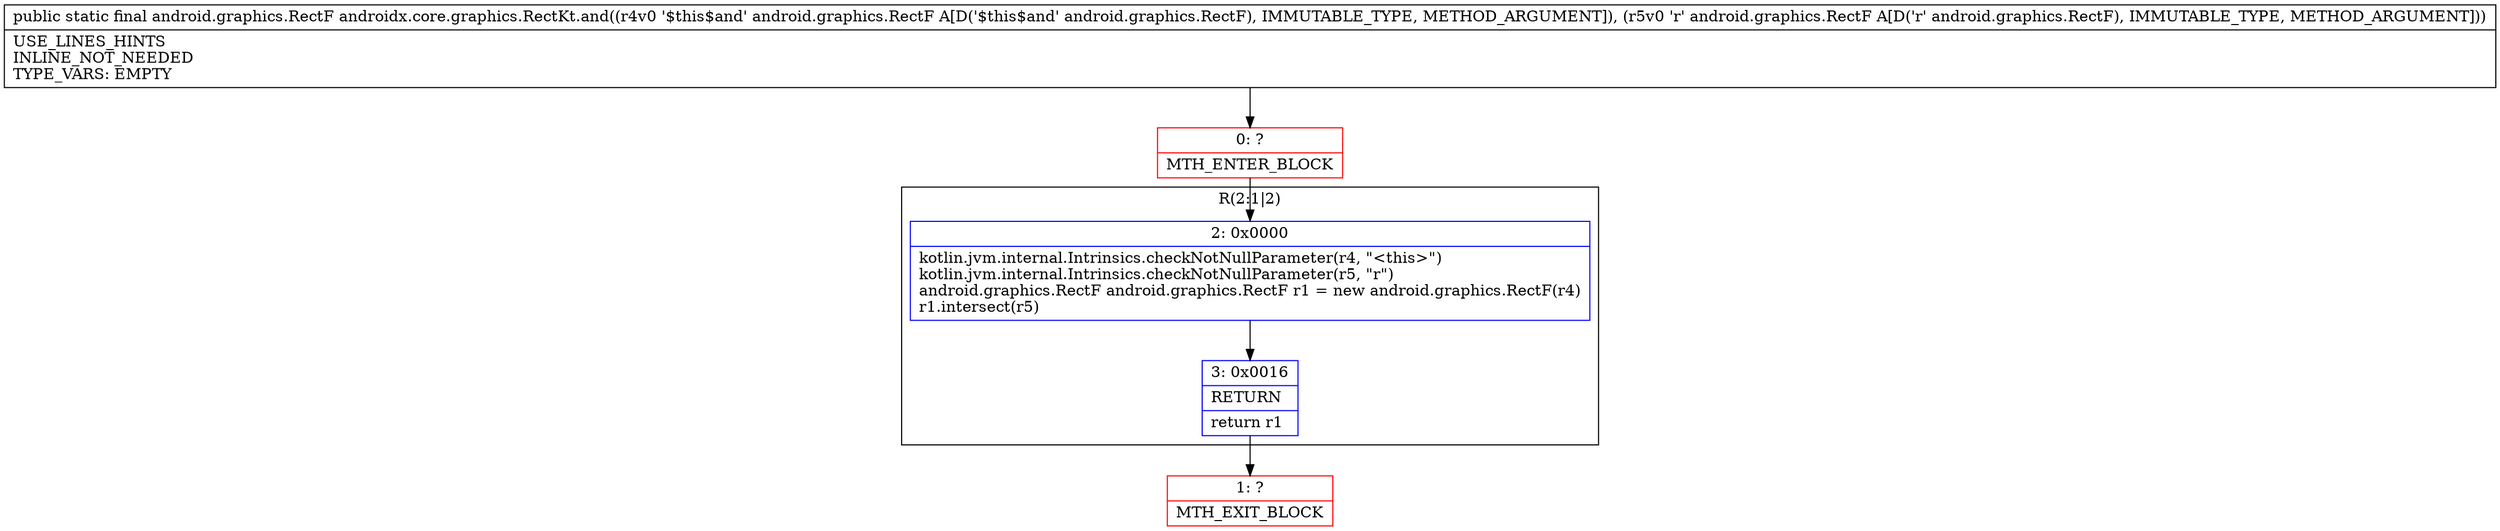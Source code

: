 digraph "CFG forandroidx.core.graphics.RectKt.and(Landroid\/graphics\/RectF;Landroid\/graphics\/RectF;)Landroid\/graphics\/RectF;" {
subgraph cluster_Region_1686250845 {
label = "R(2:1|2)";
node [shape=record,color=blue];
Node_2 [shape=record,label="{2\:\ 0x0000|kotlin.jvm.internal.Intrinsics.checkNotNullParameter(r4, \"\<this\>\")\lkotlin.jvm.internal.Intrinsics.checkNotNullParameter(r5, \"r\")\landroid.graphics.RectF android.graphics.RectF r1 = new android.graphics.RectF(r4)\lr1.intersect(r5)\l}"];
Node_3 [shape=record,label="{3\:\ 0x0016|RETURN\l|return r1\l}"];
}
Node_0 [shape=record,color=red,label="{0\:\ ?|MTH_ENTER_BLOCK\l}"];
Node_1 [shape=record,color=red,label="{1\:\ ?|MTH_EXIT_BLOCK\l}"];
MethodNode[shape=record,label="{public static final android.graphics.RectF androidx.core.graphics.RectKt.and((r4v0 '$this$and' android.graphics.RectF A[D('$this$and' android.graphics.RectF), IMMUTABLE_TYPE, METHOD_ARGUMENT]), (r5v0 'r' android.graphics.RectF A[D('r' android.graphics.RectF), IMMUTABLE_TYPE, METHOD_ARGUMENT]))  | USE_LINES_HINTS\lINLINE_NOT_NEEDED\lTYPE_VARS: EMPTY\l}"];
MethodNode -> Node_0;Node_2 -> Node_3;
Node_3 -> Node_1;
Node_0 -> Node_2;
}

